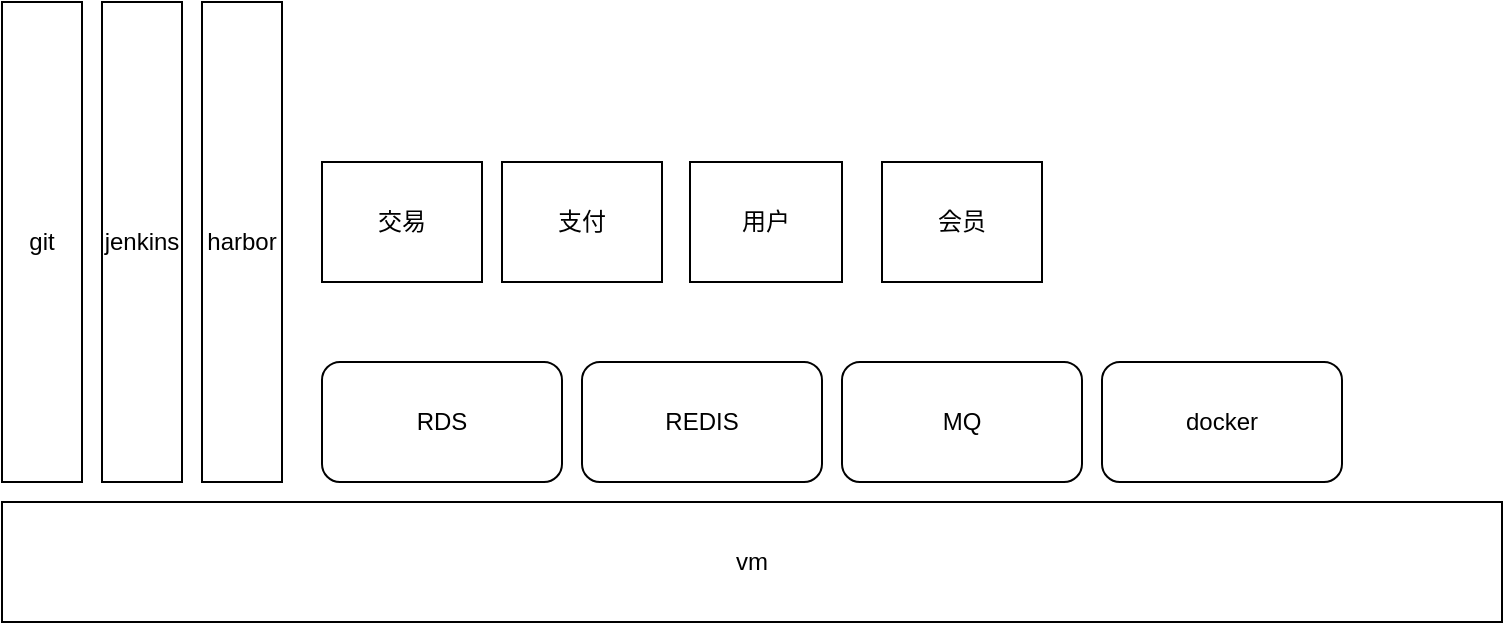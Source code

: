 <mxfile version="10.6.0" type="github"><diagram name="Page-1" id="e7e014a7-5840-1c2e-5031-d8a46d1fe8dd"><mxGraphModel dx="758" dy="475" grid="1" gridSize="10" guides="1" tooltips="1" connect="1" arrows="1" fold="1" page="1" pageScale="1" pageWidth="1169" pageHeight="826" background="#ffffff" math="0" shadow="0"><root><mxCell id="0"/><mxCell id="1" parent="0"/><mxCell id="SLDLrUSIl8f-KwDYE71D-41" value="vm" style="rounded=0;whiteSpace=wrap;html=1;" vertex="1" parent="1"><mxGeometry x="120" y="510" width="750" height="60" as="geometry"/></mxCell><mxCell id="SLDLrUSIl8f-KwDYE71D-42" value="RDS" style="rounded=1;whiteSpace=wrap;html=1;" vertex="1" parent="1"><mxGeometry x="280" y="440" width="120" height="60" as="geometry"/></mxCell><mxCell id="SLDLrUSIl8f-KwDYE71D-43" value="REDIS" style="rounded=1;whiteSpace=wrap;html=1;" vertex="1" parent="1"><mxGeometry x="410" y="440" width="120" height="60" as="geometry"/></mxCell><mxCell id="SLDLrUSIl8f-KwDYE71D-44" value="MQ" style="rounded=1;whiteSpace=wrap;html=1;" vertex="1" parent="1"><mxGeometry x="540" y="440" width="120" height="60" as="geometry"/></mxCell><mxCell id="SLDLrUSIl8f-KwDYE71D-45" value="docker" style="rounded=1;whiteSpace=wrap;html=1;" vertex="1" parent="1"><mxGeometry x="670" y="440" width="120" height="60" as="geometry"/></mxCell><mxCell id="SLDLrUSIl8f-KwDYE71D-46" value="jenkins" style="rounded=0;whiteSpace=wrap;html=1;" vertex="1" parent="1"><mxGeometry x="170" y="260" width="40" height="240" as="geometry"/></mxCell><mxCell id="SLDLrUSIl8f-KwDYE71D-47" value="harbor" style="rounded=0;whiteSpace=wrap;html=1;" vertex="1" parent="1"><mxGeometry x="220" y="260" width="40" height="240" as="geometry"/></mxCell><mxCell id="SLDLrUSIl8f-KwDYE71D-48" value="git" style="rounded=0;whiteSpace=wrap;html=1;" vertex="1" parent="1"><mxGeometry x="120" y="260" width="40" height="240" as="geometry"/></mxCell><mxCell id="SLDLrUSIl8f-KwDYE71D-49" value="交易" style="rounded=0;whiteSpace=wrap;html=1;" vertex="1" parent="1"><mxGeometry x="280" y="340" width="80" height="60" as="geometry"/></mxCell><mxCell id="SLDLrUSIl8f-KwDYE71D-50" value="支付" style="rounded=0;whiteSpace=wrap;html=1;" vertex="1" parent="1"><mxGeometry x="370" y="340" width="80" height="60" as="geometry"/></mxCell><mxCell id="SLDLrUSIl8f-KwDYE71D-51" value="用户" style="rounded=0;whiteSpace=wrap;html=1;" vertex="1" parent="1"><mxGeometry x="464" y="340" width="76" height="60" as="geometry"/></mxCell><mxCell id="SLDLrUSIl8f-KwDYE71D-52" value="会员" style="rounded=0;whiteSpace=wrap;html=1;" vertex="1" parent="1"><mxGeometry x="560" y="340" width="80" height="60" as="geometry"/></mxCell></root></mxGraphModel></diagram></mxfile>